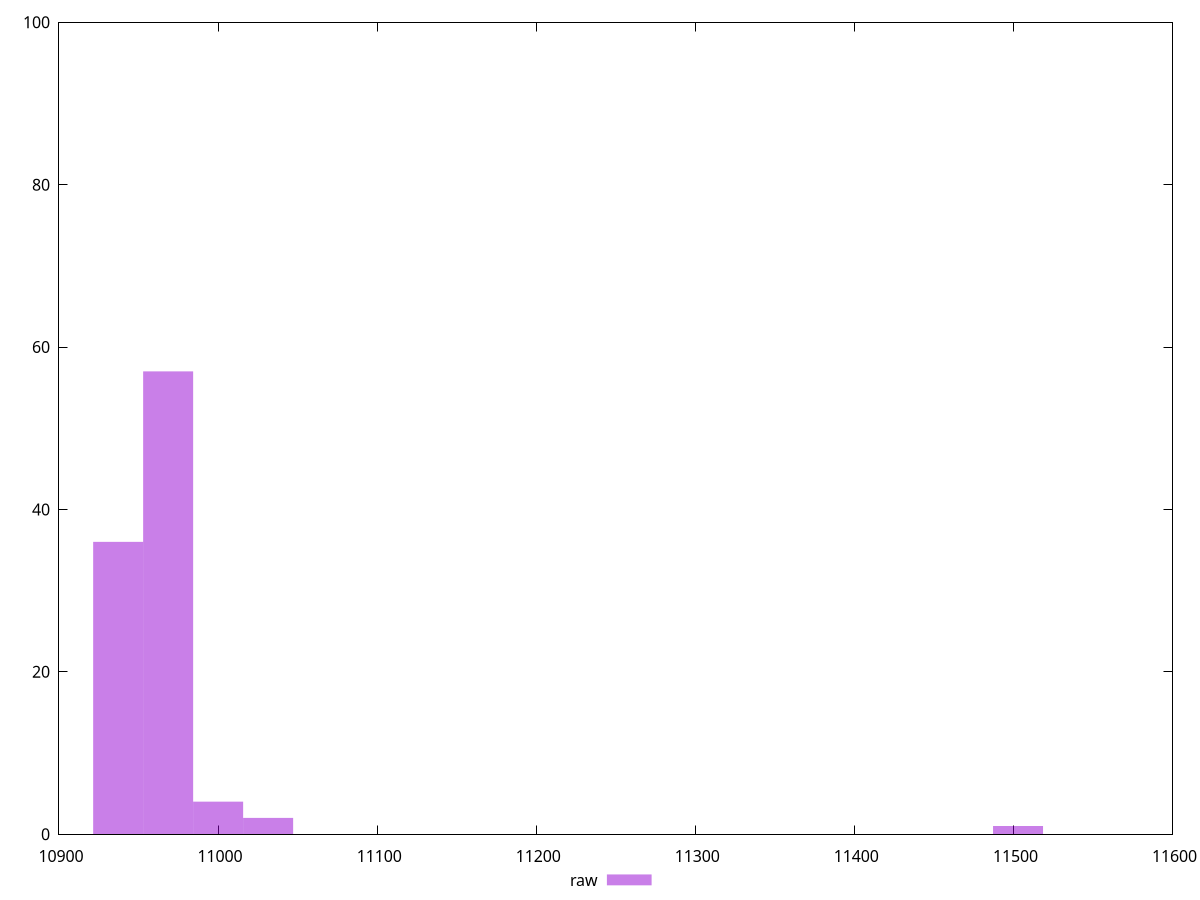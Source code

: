 reset
set terminal svg size 640, 490 enhanced background rgb 'white'
set output "report_00007_2020-12-11T15:55:29.892Z/metrics/samples/pages+cached/raw/histogram.svg"

$raw <<EOF
11502.90119354234 1
10968.613433186549 57
11031.47081675782 2
11000.042124972184 4
10937.184741400913 36
EOF

set key outside below
set boxwidth 31.42869178563481
set yrange [0:100]
set style fill transparent solid 0.5 noborder

plot \
  $raw title "raw" with boxes, \


reset